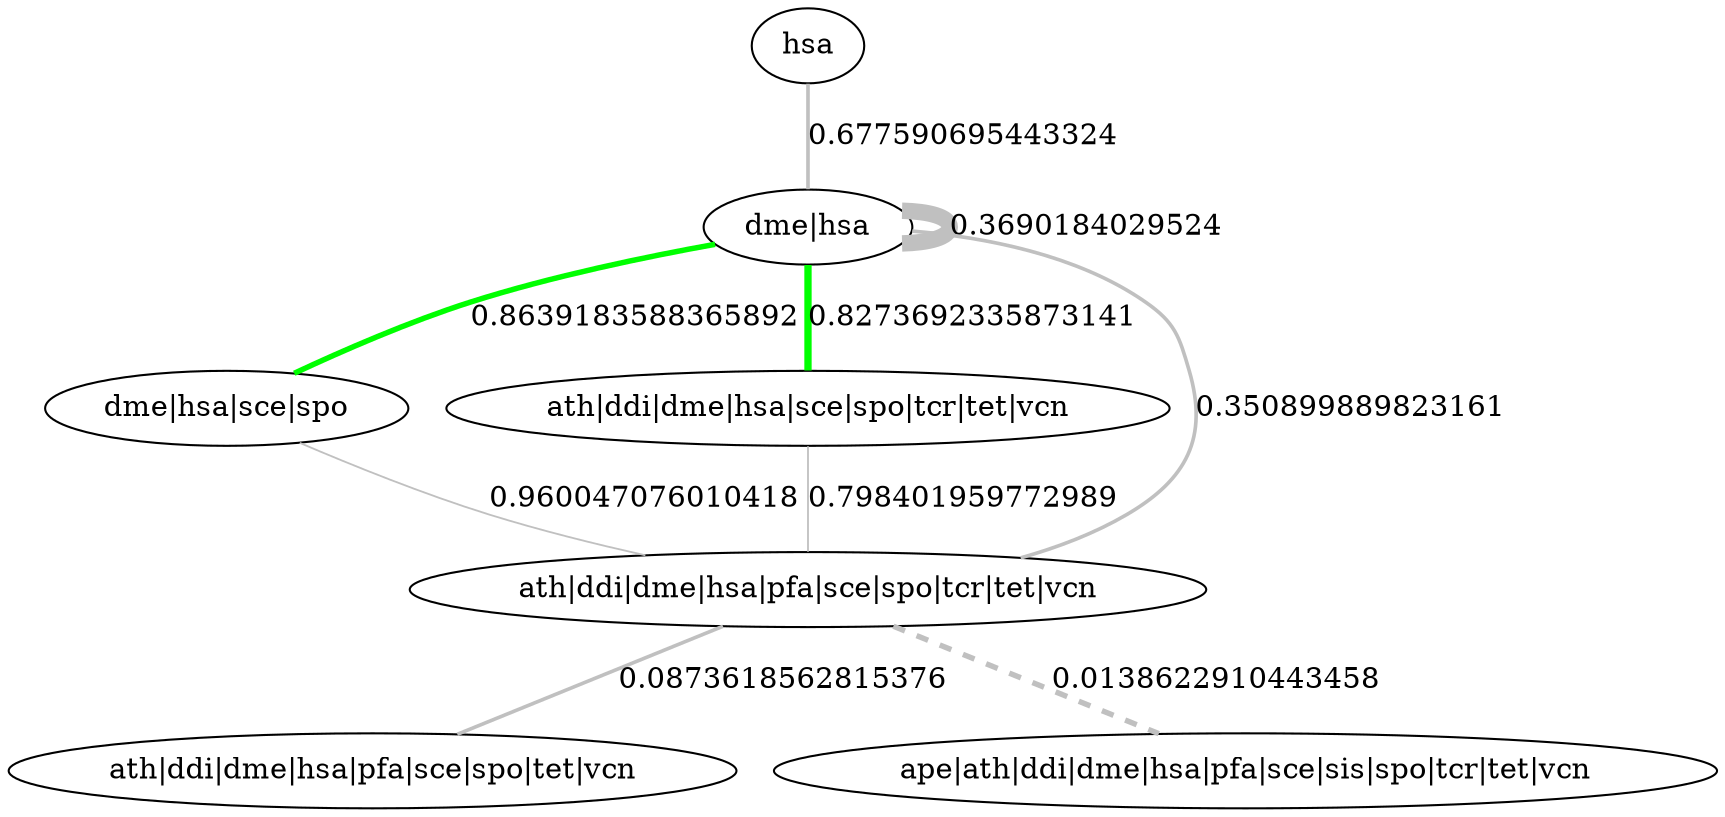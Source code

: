 graph  {
hsa;
"dme|hsa";
"dme|hsa|sce|spo";
"ath|ddi|dme|hsa|sce|spo|tcr|tet|vcn";
"ath|ddi|dme|hsa|pfa|sce|spo|tcr|tet|vcn";
"ath|ddi|dme|hsa|pfa|sce|spo|tet|vcn";
"ape|ath|ddi|dme|hsa|pfa|sce|sis|spo|tcr|tet|vcn";
hsa -- "dme|hsa"  [A="--------+--------", B="------+-+--------", PROF_A="------+-+--------", PROF_Q="--------+--------", color=grey, expected_nab="1.5658", label="0.677590695443324", nab=2, penwidth="1.7543859649122806", style=solid, taxa_A="dme|hsa", taxa_Q=hsa, taxonomy_A=eukar, taxonomy_Q=eukar];
"dme|hsa" -- "dme|hsa"  [A="------+-+--------", B="------+-+--------", PROF_A="------+-+--------", PROF_Q="------+-+--------", color=grey, expected_nab="11.4079", label="0.3690184029524", nab=9, penwidth="7.894736842105263", style=solid, taxa_A="dme|hsa", taxa_Q="dme|hsa", taxonomy_A=eukar, taxonomy_Q=eukar];
"dme|hsa" -- "dme|hsa|sce|spo"  [A="------+-+--------", B="------+-+--+-+---", PROF_A="------+-+--+-+---", PROF_Q="------+-+--------", color=green, expected_nab="3.3553", label="0.8639183588365892", nab=3, penwidth="2.631578947368421", style=solid, taxa_A="dme|hsa|sce|spo", taxa_Q="dme|hsa", taxonomy_A=eukar, taxonomy_Q=eukar];
"dme|hsa" -- "ath|ddi|dme|hsa|sce|spo|tcr|tet|vcn"  [A="------+-+--------", B="-+---++-+--+-++++", PROF_A="-+---++-+--+-++++", PROF_Q="------+-+--------", color=green, expected_nab="4.4737", label="0.8273692335873141", nab=4, penwidth="3.508771929824561", style=solid, taxa_A="ath|ddi|dme|hsa|sce|spo|tcr|tet|vcn", taxa_Q="dme|hsa", taxonomy_A=eukar, taxonomy_Q=eukar];
"dme|hsa" -- "ath|ddi|dme|hsa|pfa|sce|spo|tcr|tet|vcn"  [A="------+-+--------", B="-+---++-++-+-++++", PROF_A="-+---++-++-+-++++", PROF_Q="------+-+--------", color=grey, expected_nab="3.5789", label="0.350899889823161", nab=2, penwidth="1.7543859649122806", style=solid, taxa_A="ath|ddi|dme|hsa|pfa|sce|spo|tcr|tet|vcn", taxa_Q="dme|hsa", taxonomy_A=eukar, taxonomy_Q=eukar];
"dme|hsa|sce|spo" -- "ath|ddi|dme|hsa|pfa|sce|spo|tcr|tet|vcn"  [A="------+-+--+-+---", B="-+---++-++-+-++++", PROF_A="-+---++-++-+-++++", PROF_Q="------+-+--+-+---", color=grey, expected_nab="1.0526", label="0.960047076010418", nab=1, penwidth="0.8771929824561403", style=solid, taxa_A="ath|ddi|dme|hsa|pfa|sce|spo|tcr|tet|vcn", taxa_Q="dme|hsa|sce|spo", taxonomy_A=eukar, taxonomy_Q=eukar];
"ath|ddi|dme|hsa|sce|spo|tcr|tet|vcn" -- "ath|ddi|dme|hsa|pfa|sce|spo|tcr|tet|vcn"  [A="-+---++-+--+-++++", B="-+---++-++-+-++++", PROF_A="-+---++-++-+-++++", PROF_Q="-+---++-+--+-++++", color=grey, expected_nab="1.4035", label="0.798401959772989", nab=1, penwidth="0.8771929824561403", style=solid, taxa_A="ath|ddi|dme|hsa|pfa|sce|spo|tcr|tet|vcn", taxa_Q="ath|ddi|dme|hsa|sce|spo|tcr|tet|vcn", taxonomy_A=eukar, taxonomy_Q=eukar];
"ath|ddi|dme|hsa|pfa|sce|spo|tcr|tet|vcn" -- "ath|ddi|dme|hsa|pfa|sce|spo|tet|vcn"  [A="-+---++-++-+-+-++", B="-+---++-++-+-++++", PROF_A="-+---++-++-+-++++", PROF_Q="-+---++-++-+-+-++", color=grey, expected_nab="0.4912", label="0.0873618562815376", nab=2, penwidth="1.7543859649122806", style=solid, taxa_A="ath|ddi|dme|hsa|pfa|sce|spo|tcr|tet|vcn", taxa_Q="ath|ddi|dme|hsa|pfa|sce|spo|tet|vcn", taxonomy_A=eukar, taxonomy_Q=eukar];
"ath|ddi|dme|hsa|pfa|sce|spo|tcr|tet|vcn" -- "ape|ath|ddi|dme|hsa|pfa|sce|sis|spo|tcr|tet|vcn"  [A="-+---++-++-+-++++", B="++---++-++-++++++", PROF_A="++---++-++-++++++", PROF_Q="-+---++-++-+-++++", color=grey, expected_nab="0.5614", label="0.0138622910443458", nab=3, penwidth="2.631578947368421", style=dashed, taxa_A="ape|ath|ddi|dme|hsa|pfa|sce|sis|spo|tcr|tet|vcn", taxa_Q="ath|ddi|dme|hsa|pfa|sce|spo|tcr|tet|vcn", taxonomy_A=mixed, taxonomy_Q=eukar];
}
